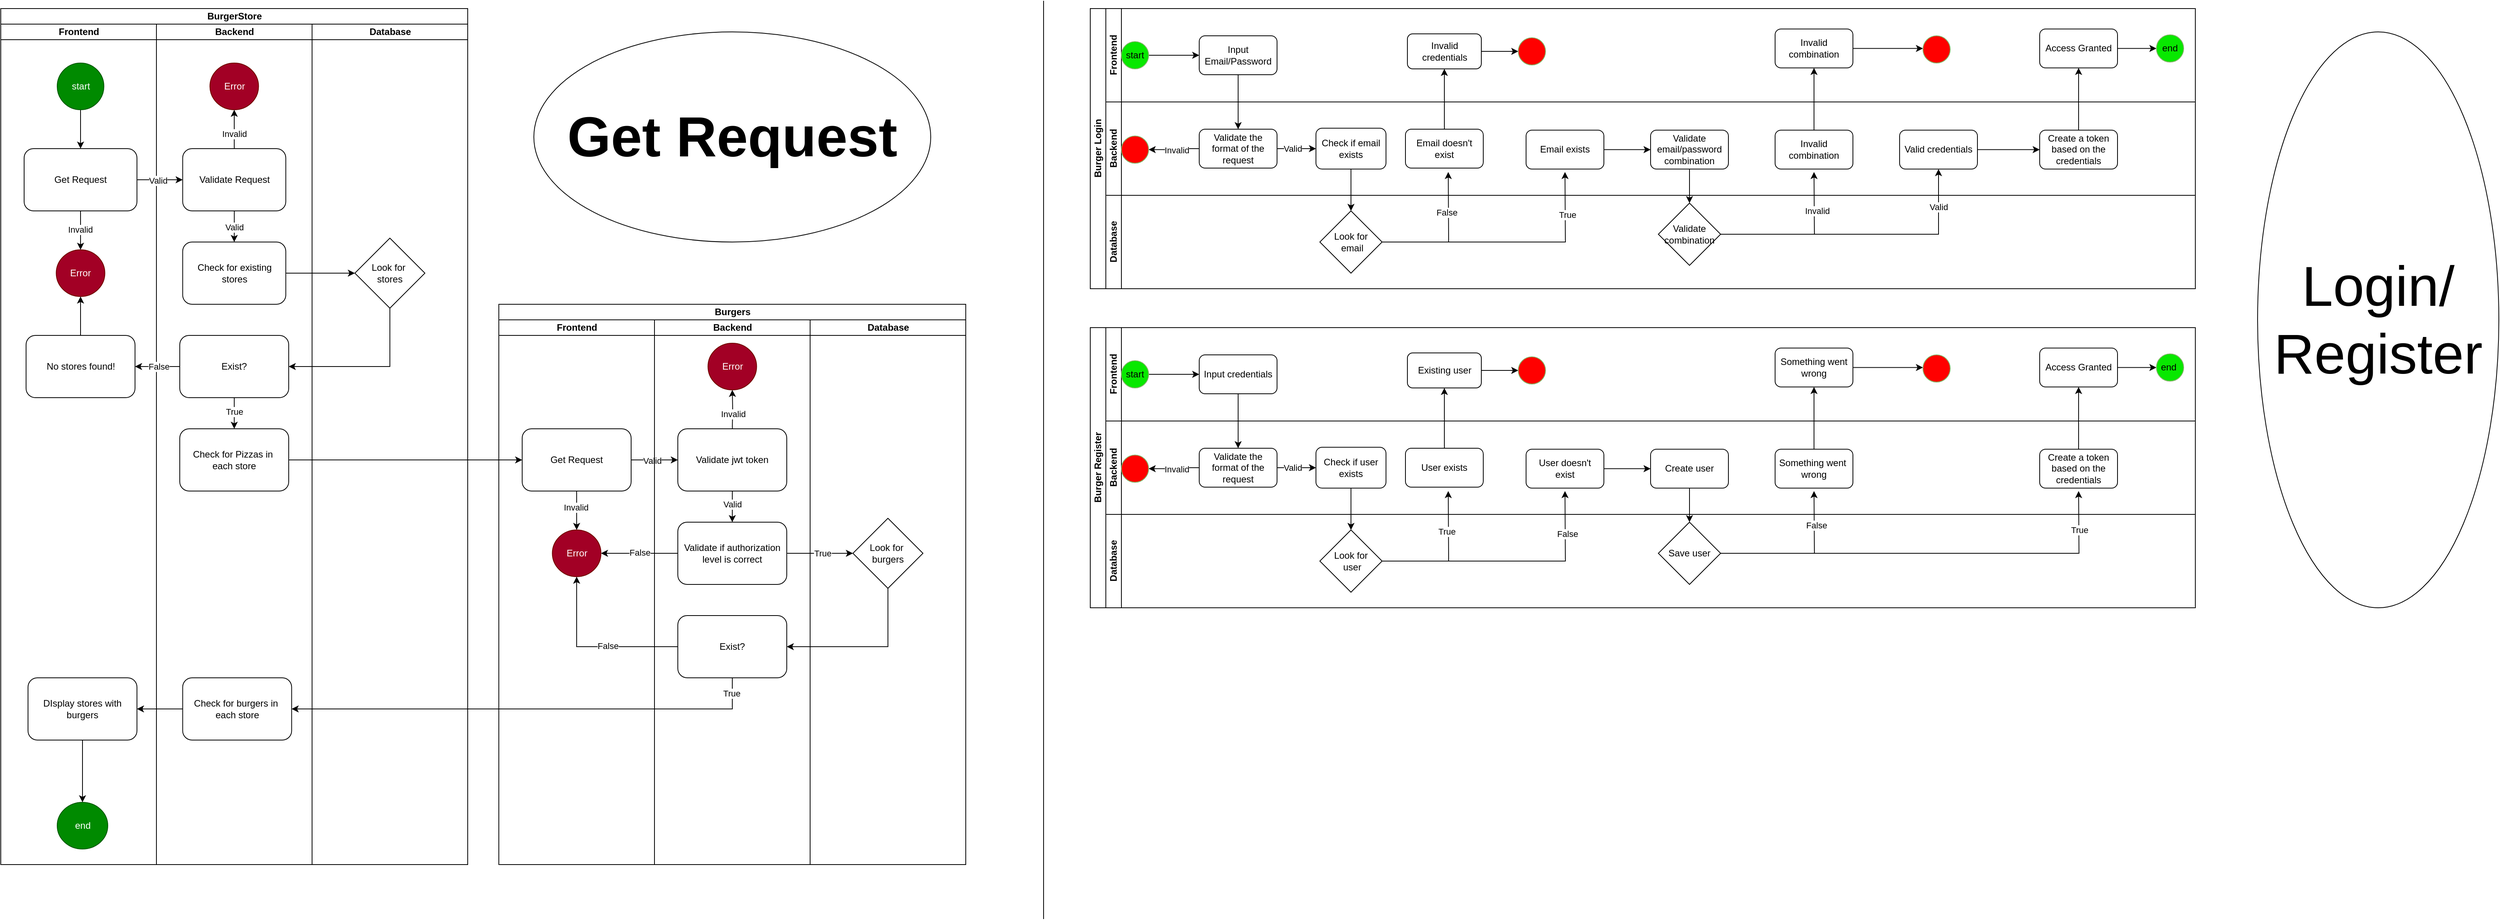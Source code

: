 <mxfile version="21.6.9" type="github">
  <diagram id="prtHgNgQTEPvFCAcTncT" name="Page-1">
    <mxGraphModel dx="3395" dy="1838" grid="1" gridSize="10" guides="1" tooltips="1" connect="1" arrows="1" fold="1" page="1" pageScale="1" pageWidth="3300" pageHeight="1200" math="0" shadow="0">
      <root>
        <mxCell id="0" />
        <mxCell id="1" parent="0" />
        <mxCell id="JYMs62lEkPP5SCEeZYxe-6" value="BurgerStore" style="swimlane;childLayout=stackLayout;resizeParent=1;resizeParentMax=0;startSize=20;html=1;" parent="1" vertex="1">
          <mxGeometry x="20" y="20" width="600" height="1100" as="geometry" />
        </mxCell>
        <mxCell id="JYMs62lEkPP5SCEeZYxe-7" value="Frontend" style="swimlane;startSize=20;html=1;" parent="JYMs62lEkPP5SCEeZYxe-6" vertex="1">
          <mxGeometry y="20" width="200" height="1080" as="geometry" />
        </mxCell>
        <mxCell id="JYMs62lEkPP5SCEeZYxe-21" value="" style="edgeStyle=orthogonalEdgeStyle;rounded=0;orthogonalLoop=1;jettySize=auto;html=1;" parent="JYMs62lEkPP5SCEeZYxe-7" source="JYMs62lEkPP5SCEeZYxe-10" target="JYMs62lEkPP5SCEeZYxe-11" edge="1">
          <mxGeometry relative="1" as="geometry" />
        </mxCell>
        <mxCell id="JYMs62lEkPP5SCEeZYxe-10" value="start" style="ellipse;whiteSpace=wrap;html=1;aspect=fixed;fillColor=#008a00;fontColor=#ffffff;strokeColor=#005700;" parent="JYMs62lEkPP5SCEeZYxe-7" vertex="1">
          <mxGeometry x="72.5" y="50" width="60" height="60" as="geometry" />
        </mxCell>
        <mxCell id="JYMs62lEkPP5SCEeZYxe-49" value="" style="edgeStyle=orthogonalEdgeStyle;rounded=0;orthogonalLoop=1;jettySize=auto;html=1;" parent="JYMs62lEkPP5SCEeZYxe-7" source="JYMs62lEkPP5SCEeZYxe-11" target="JYMs62lEkPP5SCEeZYxe-48" edge="1">
          <mxGeometry relative="1" as="geometry" />
        </mxCell>
        <mxCell id="JYMs62lEkPP5SCEeZYxe-50" value="Invalid" style="edgeLabel;html=1;align=center;verticalAlign=middle;resizable=0;points=[];" parent="JYMs62lEkPP5SCEeZYxe-49" vertex="1" connectable="0">
          <mxGeometry x="-0.035" y="-1" relative="1" as="geometry">
            <mxPoint as="offset" />
          </mxGeometry>
        </mxCell>
        <mxCell id="JYMs62lEkPP5SCEeZYxe-11" value="Get Request" style="rounded=1;whiteSpace=wrap;html=1;" parent="JYMs62lEkPP5SCEeZYxe-7" vertex="1">
          <mxGeometry x="30" y="160" width="145" height="80" as="geometry" />
        </mxCell>
        <mxCell id="JYMs62lEkPP5SCEeZYxe-48" value="Error" style="ellipse;whiteSpace=wrap;html=1;rounded=1;fillColor=#a20025;fontColor=#ffffff;strokeColor=#6F0000;" parent="JYMs62lEkPP5SCEeZYxe-7" vertex="1">
          <mxGeometry x="71.25" y="290" width="62.5" height="60" as="geometry" />
        </mxCell>
        <mxCell id="JYMs62lEkPP5SCEeZYxe-59" value="" style="edgeStyle=orthogonalEdgeStyle;rounded=0;orthogonalLoop=1;jettySize=auto;html=1;" parent="JYMs62lEkPP5SCEeZYxe-7" source="JYMs62lEkPP5SCEeZYxe-56" target="JYMs62lEkPP5SCEeZYxe-48" edge="1">
          <mxGeometry relative="1" as="geometry" />
        </mxCell>
        <mxCell id="JYMs62lEkPP5SCEeZYxe-56" value="No stores found!" style="rounded=1;whiteSpace=wrap;html=1;" parent="JYMs62lEkPP5SCEeZYxe-7" vertex="1">
          <mxGeometry x="32.5" y="400" width="140" height="80" as="geometry" />
        </mxCell>
        <mxCell id="JYMs62lEkPP5SCEeZYxe-143" value="" style="edgeStyle=orthogonalEdgeStyle;rounded=0;orthogonalLoop=1;jettySize=auto;html=1;" parent="JYMs62lEkPP5SCEeZYxe-7" source="JYMs62lEkPP5SCEeZYxe-140" target="JYMs62lEkPP5SCEeZYxe-142" edge="1">
          <mxGeometry relative="1" as="geometry" />
        </mxCell>
        <mxCell id="JYMs62lEkPP5SCEeZYxe-140" value="DIsplay stores with&lt;br&gt;burgers" style="rounded=1;whiteSpace=wrap;html=1;" parent="JYMs62lEkPP5SCEeZYxe-7" vertex="1">
          <mxGeometry x="35" y="840" width="140" height="80" as="geometry" />
        </mxCell>
        <mxCell id="JYMs62lEkPP5SCEeZYxe-142" value="end" style="ellipse;whiteSpace=wrap;html=1;rounded=1;fillColor=#008a00;fontColor=#ffffff;strokeColor=#005700;" parent="JYMs62lEkPP5SCEeZYxe-7" vertex="1">
          <mxGeometry x="72.5" y="1000" width="65" height="60" as="geometry" />
        </mxCell>
        <mxCell id="JYMs62lEkPP5SCEeZYxe-8" value="Backend" style="swimlane;startSize=20;html=1;" parent="JYMs62lEkPP5SCEeZYxe-6" vertex="1">
          <mxGeometry x="200" y="20" width="200" height="1080" as="geometry" />
        </mxCell>
        <mxCell id="JYMs62lEkPP5SCEeZYxe-35" style="edgeStyle=orthogonalEdgeStyle;rounded=0;orthogonalLoop=1;jettySize=auto;html=1;entryX=0.5;entryY=0;entryDx=0;entryDy=0;" parent="JYMs62lEkPP5SCEeZYxe-8" source="JYMs62lEkPP5SCEeZYxe-26" target="JYMs62lEkPP5SCEeZYxe-40" edge="1">
          <mxGeometry relative="1" as="geometry">
            <mxPoint x="100" y="220" as="targetPoint" />
          </mxGeometry>
        </mxCell>
        <mxCell id="JYMs62lEkPP5SCEeZYxe-39" value="Valid" style="edgeLabel;html=1;align=center;verticalAlign=middle;resizable=0;points=[];" parent="JYMs62lEkPP5SCEeZYxe-35" vertex="1" connectable="0">
          <mxGeometry x="0.053" relative="1" as="geometry">
            <mxPoint as="offset" />
          </mxGeometry>
        </mxCell>
        <mxCell id="JYMs62lEkPP5SCEeZYxe-37" value="" style="edgeStyle=orthogonalEdgeStyle;rounded=0;orthogonalLoop=1;jettySize=auto;html=1;" parent="JYMs62lEkPP5SCEeZYxe-8" source="JYMs62lEkPP5SCEeZYxe-26" target="JYMs62lEkPP5SCEeZYxe-36" edge="1">
          <mxGeometry relative="1" as="geometry" />
        </mxCell>
        <mxCell id="JYMs62lEkPP5SCEeZYxe-38" value="Invalid" style="edgeLabel;html=1;align=center;verticalAlign=middle;resizable=0;points=[];" parent="JYMs62lEkPP5SCEeZYxe-37" vertex="1" connectable="0">
          <mxGeometry x="-0.222" relative="1" as="geometry">
            <mxPoint as="offset" />
          </mxGeometry>
        </mxCell>
        <mxCell id="JYMs62lEkPP5SCEeZYxe-26" value="Validate Request" style="rounded=1;whiteSpace=wrap;html=1;" parent="JYMs62lEkPP5SCEeZYxe-8" vertex="1">
          <mxGeometry x="33.75" y="160" width="132.5" height="80" as="geometry" />
        </mxCell>
        <mxCell id="JYMs62lEkPP5SCEeZYxe-36" value="Error" style="ellipse;whiteSpace=wrap;html=1;rounded=1;fillColor=#a20025;fontColor=#ffffff;strokeColor=#6F0000;" parent="JYMs62lEkPP5SCEeZYxe-8" vertex="1">
          <mxGeometry x="68.75" y="50" width="62.5" height="60" as="geometry" />
        </mxCell>
        <mxCell id="JYMs62lEkPP5SCEeZYxe-40" value="Check for existing&lt;br&gt;stores" style="rounded=1;whiteSpace=wrap;html=1;" parent="JYMs62lEkPP5SCEeZYxe-8" vertex="1">
          <mxGeometry x="33.75" y="280" width="132.5" height="80" as="geometry" />
        </mxCell>
        <mxCell id="JYMs62lEkPP5SCEeZYxe-54" value="" style="edgeStyle=orthogonalEdgeStyle;rounded=0;orthogonalLoop=1;jettySize=auto;html=1;" parent="JYMs62lEkPP5SCEeZYxe-8" source="JYMs62lEkPP5SCEeZYxe-45" target="JYMs62lEkPP5SCEeZYxe-52" edge="1">
          <mxGeometry relative="1" as="geometry" />
        </mxCell>
        <mxCell id="JYMs62lEkPP5SCEeZYxe-55" value="True" style="edgeLabel;html=1;align=center;verticalAlign=middle;resizable=0;points=[];" parent="JYMs62lEkPP5SCEeZYxe-54" vertex="1" connectable="0">
          <mxGeometry x="-0.125" relative="1" as="geometry">
            <mxPoint as="offset" />
          </mxGeometry>
        </mxCell>
        <mxCell id="JYMs62lEkPP5SCEeZYxe-45" value="Exist?" style="rounded=1;whiteSpace=wrap;html=1;" parent="JYMs62lEkPP5SCEeZYxe-8" vertex="1">
          <mxGeometry x="30" y="400" width="140" height="80" as="geometry" />
        </mxCell>
        <mxCell id="JYMs62lEkPP5SCEeZYxe-52" value="Check for Pizzas in&amp;nbsp;&lt;br&gt;each store" style="rounded=1;whiteSpace=wrap;html=1;" parent="JYMs62lEkPP5SCEeZYxe-8" vertex="1">
          <mxGeometry x="30" y="520" width="140" height="80" as="geometry" />
        </mxCell>
        <mxCell id="JYMs62lEkPP5SCEeZYxe-132" value="Check for burgers in&amp;nbsp;&lt;br&gt;each store" style="rounded=1;whiteSpace=wrap;html=1;" parent="JYMs62lEkPP5SCEeZYxe-8" vertex="1">
          <mxGeometry x="33.75" y="840" width="140" height="80" as="geometry" />
        </mxCell>
        <mxCell id="JYMs62lEkPP5SCEeZYxe-9" value="Database" style="swimlane;startSize=20;html=1;" parent="JYMs62lEkPP5SCEeZYxe-6" vertex="1">
          <mxGeometry x="400" y="20" width="200" height="1080" as="geometry" />
        </mxCell>
        <mxCell id="JYMs62lEkPP5SCEeZYxe-42" value="Look for&amp;nbsp;&lt;br&gt;stores" style="rhombus;whiteSpace=wrap;html=1;" parent="JYMs62lEkPP5SCEeZYxe-9" vertex="1">
          <mxGeometry x="55" y="275" width="90" height="90" as="geometry" />
        </mxCell>
        <mxCell id="JYMs62lEkPP5SCEeZYxe-43" value="" style="edgeStyle=orthogonalEdgeStyle;rounded=0;orthogonalLoop=1;jettySize=auto;html=1;" parent="JYMs62lEkPP5SCEeZYxe-6" source="JYMs62lEkPP5SCEeZYxe-40" target="JYMs62lEkPP5SCEeZYxe-42" edge="1">
          <mxGeometry relative="1" as="geometry" />
        </mxCell>
        <mxCell id="JYMs62lEkPP5SCEeZYxe-46" value="" style="edgeStyle=orthogonalEdgeStyle;rounded=0;orthogonalLoop=1;jettySize=auto;html=1;" parent="JYMs62lEkPP5SCEeZYxe-6" source="JYMs62lEkPP5SCEeZYxe-11" target="JYMs62lEkPP5SCEeZYxe-26" edge="1">
          <mxGeometry relative="1" as="geometry" />
        </mxCell>
        <mxCell id="JYMs62lEkPP5SCEeZYxe-47" value="Valid" style="edgeLabel;html=1;align=center;verticalAlign=middle;resizable=0;points=[];" parent="JYMs62lEkPP5SCEeZYxe-46" vertex="1" connectable="0">
          <mxGeometry x="-0.075" y="-1" relative="1" as="geometry">
            <mxPoint as="offset" />
          </mxGeometry>
        </mxCell>
        <mxCell id="JYMs62lEkPP5SCEeZYxe-51" style="edgeStyle=orthogonalEdgeStyle;rounded=0;orthogonalLoop=1;jettySize=auto;html=1;entryX=1;entryY=0.5;entryDx=0;entryDy=0;" parent="JYMs62lEkPP5SCEeZYxe-6" source="JYMs62lEkPP5SCEeZYxe-42" target="JYMs62lEkPP5SCEeZYxe-45" edge="1">
          <mxGeometry relative="1" as="geometry">
            <Array as="points">
              <mxPoint x="500" y="460" />
            </Array>
          </mxGeometry>
        </mxCell>
        <mxCell id="JYMs62lEkPP5SCEeZYxe-57" value="" style="edgeStyle=orthogonalEdgeStyle;rounded=0;orthogonalLoop=1;jettySize=auto;html=1;" parent="JYMs62lEkPP5SCEeZYxe-6" source="JYMs62lEkPP5SCEeZYxe-45" target="JYMs62lEkPP5SCEeZYxe-56" edge="1">
          <mxGeometry relative="1" as="geometry" />
        </mxCell>
        <mxCell id="JYMs62lEkPP5SCEeZYxe-58" value="False" style="edgeLabel;html=1;align=center;verticalAlign=middle;resizable=0;points=[];" parent="JYMs62lEkPP5SCEeZYxe-57" vertex="1" connectable="0">
          <mxGeometry x="-0.044" relative="1" as="geometry">
            <mxPoint as="offset" />
          </mxGeometry>
        </mxCell>
        <mxCell id="JYMs62lEkPP5SCEeZYxe-141" value="" style="edgeStyle=orthogonalEdgeStyle;rounded=0;orthogonalLoop=1;jettySize=auto;html=1;" parent="JYMs62lEkPP5SCEeZYxe-6" source="JYMs62lEkPP5SCEeZYxe-132" target="JYMs62lEkPP5SCEeZYxe-140" edge="1">
          <mxGeometry relative="1" as="geometry" />
        </mxCell>
        <mxCell id="JYMs62lEkPP5SCEeZYxe-27" value="Burgers" style="swimlane;childLayout=stackLayout;resizeParent=1;resizeParentMax=0;startSize=20;html=1;" parent="1" vertex="1">
          <mxGeometry x="660" y="400" width="600" height="720" as="geometry" />
        </mxCell>
        <mxCell id="JYMs62lEkPP5SCEeZYxe-28" value="Frontend" style="swimlane;startSize=20;html=1;" parent="JYMs62lEkPP5SCEeZYxe-27" vertex="1">
          <mxGeometry y="20" width="200" height="700" as="geometry" />
        </mxCell>
        <mxCell id="JYMs62lEkPP5SCEeZYxe-64" value="" style="edgeStyle=orthogonalEdgeStyle;rounded=0;orthogonalLoop=1;jettySize=auto;html=1;" parent="JYMs62lEkPP5SCEeZYxe-28" source="JYMs62lEkPP5SCEeZYxe-31" target="JYMs62lEkPP5SCEeZYxe-63" edge="1">
          <mxGeometry relative="1" as="geometry" />
        </mxCell>
        <mxCell id="JYMs62lEkPP5SCEeZYxe-65" value="Invalid" style="edgeLabel;html=1;align=center;verticalAlign=middle;resizable=0;points=[];" parent="JYMs62lEkPP5SCEeZYxe-64" vertex="1" connectable="0">
          <mxGeometry x="-0.152" y="-1" relative="1" as="geometry">
            <mxPoint as="offset" />
          </mxGeometry>
        </mxCell>
        <mxCell id="JYMs62lEkPP5SCEeZYxe-31" value="Get Request" style="rounded=1;whiteSpace=wrap;html=1;" parent="JYMs62lEkPP5SCEeZYxe-28" vertex="1">
          <mxGeometry x="30" y="140" width="140" height="80" as="geometry" />
        </mxCell>
        <mxCell id="JYMs62lEkPP5SCEeZYxe-63" value="Error" style="ellipse;whiteSpace=wrap;html=1;rounded=1;fillColor=#a20025;fontColor=#ffffff;strokeColor=#6F0000;" parent="JYMs62lEkPP5SCEeZYxe-28" vertex="1">
          <mxGeometry x="68.75" y="270" width="62.5" height="60" as="geometry" />
        </mxCell>
        <mxCell id="JYMs62lEkPP5SCEeZYxe-116" value="" style="edgeStyle=orthogonalEdgeStyle;rounded=0;orthogonalLoop=1;jettySize=auto;html=1;" parent="JYMs62lEkPP5SCEeZYxe-27" source="JYMs62lEkPP5SCEeZYxe-31" target="JYMs62lEkPP5SCEeZYxe-115" edge="1">
          <mxGeometry relative="1" as="geometry" />
        </mxCell>
        <mxCell id="JYMs62lEkPP5SCEeZYxe-117" value="Valid" style="edgeLabel;html=1;align=center;verticalAlign=middle;resizable=0;points=[];" parent="JYMs62lEkPP5SCEeZYxe-116" vertex="1" connectable="0">
          <mxGeometry x="-0.12" y="-1" relative="1" as="geometry">
            <mxPoint as="offset" />
          </mxGeometry>
        </mxCell>
        <mxCell id="JYMs62lEkPP5SCEeZYxe-32" value="Backend" style="swimlane;startSize=20;html=1;" parent="JYMs62lEkPP5SCEeZYxe-27" vertex="1">
          <mxGeometry x="200" y="20" width="200" height="700" as="geometry" />
        </mxCell>
        <mxCell id="JYMs62lEkPP5SCEeZYxe-126" value="" style="edgeStyle=orthogonalEdgeStyle;rounded=0;orthogonalLoop=1;jettySize=auto;html=1;" parent="JYMs62lEkPP5SCEeZYxe-32" source="JYMs62lEkPP5SCEeZYxe-115" target="JYMs62lEkPP5SCEeZYxe-125" edge="1">
          <mxGeometry relative="1" as="geometry" />
        </mxCell>
        <mxCell id="JYMs62lEkPP5SCEeZYxe-127" value="Valid" style="edgeLabel;html=1;align=center;verticalAlign=middle;resizable=0;points=[];" parent="JYMs62lEkPP5SCEeZYxe-126" vertex="1" connectable="0">
          <mxGeometry x="-0.18" relative="1" as="geometry">
            <mxPoint as="offset" />
          </mxGeometry>
        </mxCell>
        <mxCell id="JYMs62lEkPP5SCEeZYxe-115" value="Validate jwt token" style="rounded=1;whiteSpace=wrap;html=1;" parent="JYMs62lEkPP5SCEeZYxe-32" vertex="1">
          <mxGeometry x="30" y="140" width="140" height="80" as="geometry" />
        </mxCell>
        <mxCell id="JYMs62lEkPP5SCEeZYxe-122" value="Error" style="ellipse;whiteSpace=wrap;html=1;rounded=1;fillColor=#a20025;fontColor=#ffffff;strokeColor=#6F0000;" parent="JYMs62lEkPP5SCEeZYxe-32" vertex="1">
          <mxGeometry x="68.75" y="30" width="62.5" height="60" as="geometry" />
        </mxCell>
        <mxCell id="JYMs62lEkPP5SCEeZYxe-123" value="" style="edgeStyle=orthogonalEdgeStyle;rounded=0;orthogonalLoop=1;jettySize=auto;html=1;" parent="JYMs62lEkPP5SCEeZYxe-32" target="JYMs62lEkPP5SCEeZYxe-122" edge="1">
          <mxGeometry relative="1" as="geometry">
            <mxPoint x="100" y="140" as="sourcePoint" />
          </mxGeometry>
        </mxCell>
        <mxCell id="JYMs62lEkPP5SCEeZYxe-124" value="Invalid" style="edgeLabel;html=1;align=center;verticalAlign=middle;resizable=0;points=[];" parent="JYMs62lEkPP5SCEeZYxe-123" vertex="1" connectable="0">
          <mxGeometry x="-0.222" relative="1" as="geometry">
            <mxPoint as="offset" />
          </mxGeometry>
        </mxCell>
        <mxCell id="JYMs62lEkPP5SCEeZYxe-125" value="Validate if authorization&lt;br&gt;level is correct" style="rounded=1;whiteSpace=wrap;html=1;" parent="JYMs62lEkPP5SCEeZYxe-32" vertex="1">
          <mxGeometry x="30" y="260" width="140" height="80" as="geometry" />
        </mxCell>
        <mxCell id="JYMs62lEkPP5SCEeZYxe-133" value="Exist?" style="rounded=1;whiteSpace=wrap;html=1;" parent="JYMs62lEkPP5SCEeZYxe-32" vertex="1">
          <mxGeometry x="30" y="380" width="140" height="80" as="geometry" />
        </mxCell>
        <mxCell id="JYMs62lEkPP5SCEeZYxe-34" value="Database" style="swimlane;startSize=20;html=1;" parent="JYMs62lEkPP5SCEeZYxe-27" vertex="1">
          <mxGeometry x="400" y="20" width="200" height="700" as="geometry" />
        </mxCell>
        <mxCell id="JYMs62lEkPP5SCEeZYxe-130" value="Look for&amp;nbsp;&lt;br&gt;burgers" style="rhombus;whiteSpace=wrap;html=1;" parent="JYMs62lEkPP5SCEeZYxe-34" vertex="1">
          <mxGeometry x="55" y="255" width="90" height="90" as="geometry" />
        </mxCell>
        <mxCell id="JYMs62lEkPP5SCEeZYxe-129" value="" style="edgeStyle=orthogonalEdgeStyle;rounded=0;orthogonalLoop=1;jettySize=auto;html=1;entryX=0;entryY=0.5;entryDx=0;entryDy=0;" parent="JYMs62lEkPP5SCEeZYxe-27" source="JYMs62lEkPP5SCEeZYxe-125" target="JYMs62lEkPP5SCEeZYxe-130" edge="1">
          <mxGeometry relative="1" as="geometry">
            <mxPoint x="430" y="320" as="targetPoint" />
          </mxGeometry>
        </mxCell>
        <mxCell id="JYMs62lEkPP5SCEeZYxe-144" value="True" style="edgeLabel;html=1;align=center;verticalAlign=middle;resizable=0;points=[];" parent="JYMs62lEkPP5SCEeZYxe-129" vertex="1" connectable="0">
          <mxGeometry x="0.075" relative="1" as="geometry">
            <mxPoint as="offset" />
          </mxGeometry>
        </mxCell>
        <mxCell id="JYMs62lEkPP5SCEeZYxe-135" style="edgeStyle=orthogonalEdgeStyle;rounded=0;orthogonalLoop=1;jettySize=auto;html=1;entryX=0.5;entryY=1;entryDx=0;entryDy=0;" parent="JYMs62lEkPP5SCEeZYxe-27" source="JYMs62lEkPP5SCEeZYxe-133" target="JYMs62lEkPP5SCEeZYxe-63" edge="1">
          <mxGeometry relative="1" as="geometry" />
        </mxCell>
        <mxCell id="JYMs62lEkPP5SCEeZYxe-136" value="False" style="edgeLabel;html=1;align=center;verticalAlign=middle;resizable=0;points=[];" parent="JYMs62lEkPP5SCEeZYxe-135" vertex="1" connectable="0">
          <mxGeometry x="-0.179" y="-1" relative="1" as="geometry">
            <mxPoint as="offset" />
          </mxGeometry>
        </mxCell>
        <mxCell id="JYMs62lEkPP5SCEeZYxe-139" style="edgeStyle=orthogonalEdgeStyle;rounded=0;orthogonalLoop=1;jettySize=auto;html=1;entryX=1;entryY=0.5;entryDx=0;entryDy=0;" parent="JYMs62lEkPP5SCEeZYxe-27" source="JYMs62lEkPP5SCEeZYxe-130" target="JYMs62lEkPP5SCEeZYxe-133" edge="1">
          <mxGeometry relative="1" as="geometry">
            <Array as="points">
              <mxPoint x="500" y="440" />
            </Array>
          </mxGeometry>
        </mxCell>
        <mxCell id="JYMs62lEkPP5SCEeZYxe-145" style="edgeStyle=orthogonalEdgeStyle;rounded=0;orthogonalLoop=1;jettySize=auto;html=1;entryX=1;entryY=0.5;entryDx=0;entryDy=0;" parent="JYMs62lEkPP5SCEeZYxe-27" source="JYMs62lEkPP5SCEeZYxe-125" target="JYMs62lEkPP5SCEeZYxe-63" edge="1">
          <mxGeometry relative="1" as="geometry" />
        </mxCell>
        <mxCell id="JYMs62lEkPP5SCEeZYxe-146" value="False" style="edgeLabel;html=1;align=center;verticalAlign=middle;resizable=0;points=[];" parent="JYMs62lEkPP5SCEeZYxe-145" vertex="1" connectable="0">
          <mxGeometry x="-0.006" y="-1" relative="1" as="geometry">
            <mxPoint as="offset" />
          </mxGeometry>
        </mxCell>
        <mxCell id="JYMs62lEkPP5SCEeZYxe-62" style="edgeStyle=orthogonalEdgeStyle;rounded=0;orthogonalLoop=1;jettySize=auto;html=1;entryX=0;entryY=0.5;entryDx=0;entryDy=0;" parent="1" source="JYMs62lEkPP5SCEeZYxe-52" target="JYMs62lEkPP5SCEeZYxe-31" edge="1">
          <mxGeometry relative="1" as="geometry" />
        </mxCell>
        <mxCell id="JYMs62lEkPP5SCEeZYxe-70" value="Burger Login" style="swimlane;childLayout=stackLayout;resizeParent=1;resizeParentMax=0;horizontal=0;startSize=20;horizontalStack=0;html=1;" parent="1" vertex="1">
          <mxGeometry x="1420" y="20" width="1420" height="360" as="geometry">
            <mxRectangle x="120" y="120" width="40" height="60" as="alternateBounds" />
          </mxGeometry>
        </mxCell>
        <mxCell id="JYMs62lEkPP5SCEeZYxe-71" value="Frontend" style="swimlane;startSize=20;horizontal=0;html=1;" parent="JYMs62lEkPP5SCEeZYxe-70" vertex="1">
          <mxGeometry x="20" width="1400" height="120" as="geometry" />
        </mxCell>
        <mxCell id="JYMs62lEkPP5SCEeZYxe-72" value="" style="edgeStyle=orthogonalEdgeStyle;rounded=0;orthogonalLoop=1;jettySize=auto;html=1;" parent="JYMs62lEkPP5SCEeZYxe-71" source="JYMs62lEkPP5SCEeZYxe-73" target="JYMs62lEkPP5SCEeZYxe-74" edge="1">
          <mxGeometry relative="1" as="geometry" />
        </mxCell>
        <mxCell id="JYMs62lEkPP5SCEeZYxe-73" value="start" style="ellipse;whiteSpace=wrap;html=1;aspect=fixed;fillColor=#08E800;strokeColor=#82b366;" parent="JYMs62lEkPP5SCEeZYxe-71" vertex="1">
          <mxGeometry x="20" y="42.5" width="35" height="35" as="geometry" />
        </mxCell>
        <mxCell id="JYMs62lEkPP5SCEeZYxe-74" value="Input&lt;br&gt;Email/Password" style="rounded=1;whiteSpace=wrap;html=1;" parent="JYMs62lEkPP5SCEeZYxe-71" vertex="1">
          <mxGeometry x="120" y="35" width="100" height="50" as="geometry" />
        </mxCell>
        <mxCell id="JYMs62lEkPP5SCEeZYxe-75" value="" style="edgeStyle=orthogonalEdgeStyle;rounded=0;orthogonalLoop=1;jettySize=auto;html=1;" parent="JYMs62lEkPP5SCEeZYxe-71" source="JYMs62lEkPP5SCEeZYxe-76" target="JYMs62lEkPP5SCEeZYxe-77" edge="1">
          <mxGeometry relative="1" as="geometry" />
        </mxCell>
        <mxCell id="JYMs62lEkPP5SCEeZYxe-76" value="Invalid credentials" style="rounded=1;whiteSpace=wrap;html=1;" parent="JYMs62lEkPP5SCEeZYxe-71" vertex="1">
          <mxGeometry x="387.5" y="32.5" width="95" height="45" as="geometry" />
        </mxCell>
        <mxCell id="JYMs62lEkPP5SCEeZYxe-77" value="" style="ellipse;whiteSpace=wrap;html=1;aspect=fixed;fillColor=#FF0000;strokeColor=#82b366;" parent="JYMs62lEkPP5SCEeZYxe-71" vertex="1">
          <mxGeometry x="530" y="37.5" width="35" height="35" as="geometry" />
        </mxCell>
        <mxCell id="JYMs62lEkPP5SCEeZYxe-78" value="" style="edgeStyle=orthogonalEdgeStyle;rounded=0;orthogonalLoop=1;jettySize=auto;html=1;" parent="JYMs62lEkPP5SCEeZYxe-71" source="JYMs62lEkPP5SCEeZYxe-79" edge="1">
          <mxGeometry relative="1" as="geometry">
            <mxPoint x="1050" y="51.25" as="targetPoint" />
          </mxGeometry>
        </mxCell>
        <mxCell id="JYMs62lEkPP5SCEeZYxe-79" value="Invalid&lt;br&gt;combination" style="rounded=1;whiteSpace=wrap;html=1;" parent="JYMs62lEkPP5SCEeZYxe-71" vertex="1">
          <mxGeometry x="860" y="26.25" width="100" height="50" as="geometry" />
        </mxCell>
        <mxCell id="JYMs62lEkPP5SCEeZYxe-80" value="" style="ellipse;whiteSpace=wrap;html=1;aspect=fixed;fillColor=#FF0000;strokeColor=#82b366;" parent="JYMs62lEkPP5SCEeZYxe-71" vertex="1">
          <mxGeometry x="1050" y="35" width="35" height="35" as="geometry" />
        </mxCell>
        <mxCell id="JYMs62lEkPP5SCEeZYxe-81" value="" style="edgeStyle=orthogonalEdgeStyle;rounded=0;orthogonalLoop=1;jettySize=auto;html=1;" parent="JYMs62lEkPP5SCEeZYxe-71" source="JYMs62lEkPP5SCEeZYxe-82" target="JYMs62lEkPP5SCEeZYxe-83" edge="1">
          <mxGeometry relative="1" as="geometry" />
        </mxCell>
        <mxCell id="JYMs62lEkPP5SCEeZYxe-82" value="Access Granted&lt;br&gt;" style="rounded=1;whiteSpace=wrap;html=1;" parent="JYMs62lEkPP5SCEeZYxe-71" vertex="1">
          <mxGeometry x="1200" y="26.25" width="100" height="50" as="geometry" />
        </mxCell>
        <mxCell id="JYMs62lEkPP5SCEeZYxe-83" value="end" style="ellipse;whiteSpace=wrap;html=1;aspect=fixed;fillColor=#08E800;strokeColor=#82b366;" parent="JYMs62lEkPP5SCEeZYxe-71" vertex="1">
          <mxGeometry x="1350" y="33.75" width="35" height="35" as="geometry" />
        </mxCell>
        <mxCell id="JYMs62lEkPP5SCEeZYxe-84" value="Backend" style="swimlane;startSize=20;horizontal=0;html=1;" parent="JYMs62lEkPP5SCEeZYxe-70" vertex="1">
          <mxGeometry x="20" y="120" width="1400" height="120" as="geometry" />
        </mxCell>
        <mxCell id="JYMs62lEkPP5SCEeZYxe-85" style="edgeStyle=orthogonalEdgeStyle;rounded=0;orthogonalLoop=1;jettySize=auto;html=1;entryX=1;entryY=0.5;entryDx=0;entryDy=0;" parent="JYMs62lEkPP5SCEeZYxe-84" source="JYMs62lEkPP5SCEeZYxe-89" target="JYMs62lEkPP5SCEeZYxe-90" edge="1">
          <mxGeometry relative="1" as="geometry">
            <mxPoint x="70" y="60" as="targetPoint" />
          </mxGeometry>
        </mxCell>
        <mxCell id="JYMs62lEkPP5SCEeZYxe-86" value="Invalid" style="edgeLabel;html=1;align=center;verticalAlign=middle;resizable=0;points=[];" parent="JYMs62lEkPP5SCEeZYxe-85" vertex="1" connectable="0">
          <mxGeometry x="0.321" y="-1" relative="1" as="geometry">
            <mxPoint x="13" y="1" as="offset" />
          </mxGeometry>
        </mxCell>
        <mxCell id="JYMs62lEkPP5SCEeZYxe-87" value="" style="edgeStyle=orthogonalEdgeStyle;rounded=0;orthogonalLoop=1;jettySize=auto;html=1;" parent="JYMs62lEkPP5SCEeZYxe-84" source="JYMs62lEkPP5SCEeZYxe-89" target="JYMs62lEkPP5SCEeZYxe-91" edge="1">
          <mxGeometry relative="1" as="geometry" />
        </mxCell>
        <mxCell id="JYMs62lEkPP5SCEeZYxe-88" value="Valid" style="edgeLabel;html=1;align=center;verticalAlign=middle;resizable=0;points=[];" parent="JYMs62lEkPP5SCEeZYxe-87" vertex="1" connectable="0">
          <mxGeometry x="-0.044" y="1" relative="1" as="geometry">
            <mxPoint x="-4" y="1" as="offset" />
          </mxGeometry>
        </mxCell>
        <mxCell id="JYMs62lEkPP5SCEeZYxe-89" value="Validate the format of the request" style="rounded=1;whiteSpace=wrap;html=1;" parent="JYMs62lEkPP5SCEeZYxe-84" vertex="1">
          <mxGeometry x="120" y="35" width="100" height="50" as="geometry" />
        </mxCell>
        <mxCell id="JYMs62lEkPP5SCEeZYxe-90" value="" style="ellipse;whiteSpace=wrap;html=1;aspect=fixed;fillColor=#FF0000;strokeColor=#82b366;" parent="JYMs62lEkPP5SCEeZYxe-84" vertex="1">
          <mxGeometry x="20" y="43.75" width="35" height="35" as="geometry" />
        </mxCell>
        <mxCell id="JYMs62lEkPP5SCEeZYxe-91" value="Check if email exists&lt;br&gt;" style="rounded=1;whiteSpace=wrap;html=1;" parent="JYMs62lEkPP5SCEeZYxe-84" vertex="1">
          <mxGeometry x="270" y="33.75" width="90" height="52.5" as="geometry" />
        </mxCell>
        <mxCell id="JYMs62lEkPP5SCEeZYxe-92" value="Email doesn&#39;t exist" style="rounded=1;whiteSpace=wrap;html=1;" parent="JYMs62lEkPP5SCEeZYxe-84" vertex="1">
          <mxGeometry x="385" y="35" width="100" height="50" as="geometry" />
        </mxCell>
        <mxCell id="JYMs62lEkPP5SCEeZYxe-93" value="" style="edgeStyle=orthogonalEdgeStyle;rounded=0;orthogonalLoop=1;jettySize=auto;html=1;" parent="JYMs62lEkPP5SCEeZYxe-84" source="JYMs62lEkPP5SCEeZYxe-94" target="JYMs62lEkPP5SCEeZYxe-95" edge="1">
          <mxGeometry relative="1" as="geometry" />
        </mxCell>
        <mxCell id="JYMs62lEkPP5SCEeZYxe-94" value="Email exists&lt;br&gt;" style="rounded=1;whiteSpace=wrap;html=1;" parent="JYMs62lEkPP5SCEeZYxe-84" vertex="1">
          <mxGeometry x="540" y="36.25" width="100" height="50" as="geometry" />
        </mxCell>
        <mxCell id="JYMs62lEkPP5SCEeZYxe-95" value="Validate email/password&lt;br&gt;combination" style="rounded=1;whiteSpace=wrap;html=1;" parent="JYMs62lEkPP5SCEeZYxe-84" vertex="1">
          <mxGeometry x="700" y="36.25" width="100" height="50" as="geometry" />
        </mxCell>
        <mxCell id="JYMs62lEkPP5SCEeZYxe-96" value="Invalid&lt;br&gt;combination" style="rounded=1;whiteSpace=wrap;html=1;" parent="JYMs62lEkPP5SCEeZYxe-84" vertex="1">
          <mxGeometry x="860" y="36.25" width="100" height="50" as="geometry" />
        </mxCell>
        <mxCell id="JYMs62lEkPP5SCEeZYxe-97" value="" style="edgeStyle=orthogonalEdgeStyle;rounded=0;orthogonalLoop=1;jettySize=auto;html=1;" parent="JYMs62lEkPP5SCEeZYxe-84" source="JYMs62lEkPP5SCEeZYxe-98" target="JYMs62lEkPP5SCEeZYxe-99" edge="1">
          <mxGeometry relative="1" as="geometry" />
        </mxCell>
        <mxCell id="JYMs62lEkPP5SCEeZYxe-98" value="Valid credentials" style="rounded=1;whiteSpace=wrap;html=1;" parent="JYMs62lEkPP5SCEeZYxe-84" vertex="1">
          <mxGeometry x="1020" y="36.25" width="100" height="50" as="geometry" />
        </mxCell>
        <mxCell id="JYMs62lEkPP5SCEeZYxe-99" value="Create a token based on the credentials" style="rounded=1;whiteSpace=wrap;html=1;" parent="JYMs62lEkPP5SCEeZYxe-84" vertex="1">
          <mxGeometry x="1200" y="36.25" width="100" height="50" as="geometry" />
        </mxCell>
        <mxCell id="JYMs62lEkPP5SCEeZYxe-100" value="Database" style="swimlane;startSize=20;horizontal=0;html=1;" parent="JYMs62lEkPP5SCEeZYxe-70" vertex="1">
          <mxGeometry x="20" y="240" width="1400" height="120" as="geometry" />
        </mxCell>
        <mxCell id="JYMs62lEkPP5SCEeZYxe-101" style="edgeStyle=orthogonalEdgeStyle;rounded=0;orthogonalLoop=1;jettySize=auto;html=1;" parent="JYMs62lEkPP5SCEeZYxe-100" source="JYMs62lEkPP5SCEeZYxe-105" edge="1">
          <mxGeometry relative="1" as="geometry">
            <mxPoint x="440" y="-30" as="targetPoint" />
          </mxGeometry>
        </mxCell>
        <mxCell id="JYMs62lEkPP5SCEeZYxe-102" value="False" style="edgeLabel;html=1;align=center;verticalAlign=middle;resizable=0;points=[];" parent="JYMs62lEkPP5SCEeZYxe-101" vertex="1" connectable="0">
          <mxGeometry x="0.414" y="3" relative="1" as="geometry">
            <mxPoint as="offset" />
          </mxGeometry>
        </mxCell>
        <mxCell id="JYMs62lEkPP5SCEeZYxe-103" style="edgeStyle=orthogonalEdgeStyle;rounded=0;orthogonalLoop=1;jettySize=auto;html=1;" parent="JYMs62lEkPP5SCEeZYxe-100" source="JYMs62lEkPP5SCEeZYxe-105" edge="1">
          <mxGeometry relative="1" as="geometry">
            <mxPoint x="590" y="-30" as="targetPoint" />
          </mxGeometry>
        </mxCell>
        <mxCell id="JYMs62lEkPP5SCEeZYxe-104" value="True" style="edgeLabel;html=1;align=center;verticalAlign=middle;resizable=0;points=[];" parent="JYMs62lEkPP5SCEeZYxe-103" vertex="1" connectable="0">
          <mxGeometry x="0.661" y="-2" relative="1" as="geometry">
            <mxPoint as="offset" />
          </mxGeometry>
        </mxCell>
        <mxCell id="JYMs62lEkPP5SCEeZYxe-105" value="Look for&lt;br&gt;&amp;nbsp;email" style="rhombus;whiteSpace=wrap;html=1;" parent="JYMs62lEkPP5SCEeZYxe-100" vertex="1">
          <mxGeometry x="275" y="20" width="80" height="80" as="geometry" />
        </mxCell>
        <mxCell id="JYMs62lEkPP5SCEeZYxe-106" style="edgeStyle=orthogonalEdgeStyle;rounded=0;orthogonalLoop=1;jettySize=auto;html=1;" parent="JYMs62lEkPP5SCEeZYxe-100" source="JYMs62lEkPP5SCEeZYxe-107" edge="1">
          <mxGeometry relative="1" as="geometry">
            <mxPoint x="910" y="-30" as="targetPoint" />
          </mxGeometry>
        </mxCell>
        <mxCell id="JYMs62lEkPP5SCEeZYxe-193" value="Invalid" style="edgeLabel;html=1;align=center;verticalAlign=middle;resizable=0;points=[];" parent="JYMs62lEkPP5SCEeZYxe-106" vertex="1" connectable="0">
          <mxGeometry x="0.501" y="-3" relative="1" as="geometry">
            <mxPoint as="offset" />
          </mxGeometry>
        </mxCell>
        <mxCell id="JYMs62lEkPP5SCEeZYxe-107" value="Validate&lt;br&gt;combination" style="rhombus;whiteSpace=wrap;html=1;" parent="JYMs62lEkPP5SCEeZYxe-100" vertex="1">
          <mxGeometry x="710" y="10" width="80" height="80" as="geometry" />
        </mxCell>
        <mxCell id="JYMs62lEkPP5SCEeZYxe-108" style="edgeStyle=orthogonalEdgeStyle;rounded=0;orthogonalLoop=1;jettySize=auto;html=1;entryX=0.5;entryY=0;entryDx=0;entryDy=0;" parent="JYMs62lEkPP5SCEeZYxe-70" source="JYMs62lEkPP5SCEeZYxe-74" target="JYMs62lEkPP5SCEeZYxe-89" edge="1">
          <mxGeometry relative="1" as="geometry" />
        </mxCell>
        <mxCell id="JYMs62lEkPP5SCEeZYxe-109" value="" style="edgeStyle=orthogonalEdgeStyle;rounded=0;orthogonalLoop=1;jettySize=auto;html=1;" parent="JYMs62lEkPP5SCEeZYxe-70" source="JYMs62lEkPP5SCEeZYxe-91" target="JYMs62lEkPP5SCEeZYxe-105" edge="1">
          <mxGeometry relative="1" as="geometry" />
        </mxCell>
        <mxCell id="JYMs62lEkPP5SCEeZYxe-110" value="" style="edgeStyle=orthogonalEdgeStyle;rounded=0;orthogonalLoop=1;jettySize=auto;html=1;" parent="JYMs62lEkPP5SCEeZYxe-70" source="JYMs62lEkPP5SCEeZYxe-92" target="JYMs62lEkPP5SCEeZYxe-76" edge="1">
          <mxGeometry relative="1" as="geometry" />
        </mxCell>
        <mxCell id="JYMs62lEkPP5SCEeZYxe-111" value="" style="edgeStyle=orthogonalEdgeStyle;rounded=0;orthogonalLoop=1;jettySize=auto;html=1;" parent="JYMs62lEkPP5SCEeZYxe-70" source="JYMs62lEkPP5SCEeZYxe-95" target="JYMs62lEkPP5SCEeZYxe-107" edge="1">
          <mxGeometry relative="1" as="geometry" />
        </mxCell>
        <mxCell id="JYMs62lEkPP5SCEeZYxe-112" style="edgeStyle=orthogonalEdgeStyle;rounded=0;orthogonalLoop=1;jettySize=auto;html=1;" parent="JYMs62lEkPP5SCEeZYxe-70" source="JYMs62lEkPP5SCEeZYxe-107" target="JYMs62lEkPP5SCEeZYxe-98" edge="1">
          <mxGeometry relative="1" as="geometry" />
        </mxCell>
        <mxCell id="JYMs62lEkPP5SCEeZYxe-194" value="Valid" style="edgeLabel;html=1;align=center;verticalAlign=middle;resizable=0;points=[];" parent="JYMs62lEkPP5SCEeZYxe-112" vertex="1" connectable="0">
          <mxGeometry x="0.732" relative="1" as="geometry">
            <mxPoint as="offset" />
          </mxGeometry>
        </mxCell>
        <mxCell id="JYMs62lEkPP5SCEeZYxe-113" value="" style="edgeStyle=orthogonalEdgeStyle;rounded=0;orthogonalLoop=1;jettySize=auto;html=1;" parent="JYMs62lEkPP5SCEeZYxe-70" source="JYMs62lEkPP5SCEeZYxe-96" target="JYMs62lEkPP5SCEeZYxe-79" edge="1">
          <mxGeometry relative="1" as="geometry" />
        </mxCell>
        <mxCell id="JYMs62lEkPP5SCEeZYxe-114" value="" style="edgeStyle=orthogonalEdgeStyle;rounded=0;orthogonalLoop=1;jettySize=auto;html=1;" parent="JYMs62lEkPP5SCEeZYxe-70" source="JYMs62lEkPP5SCEeZYxe-99" target="JYMs62lEkPP5SCEeZYxe-82" edge="1">
          <mxGeometry relative="1" as="geometry" />
        </mxCell>
        <mxCell id="JYMs62lEkPP5SCEeZYxe-137" style="edgeStyle=orthogonalEdgeStyle;rounded=0;orthogonalLoop=1;jettySize=auto;html=1;entryX=1;entryY=0.5;entryDx=0;entryDy=0;" parent="1" source="JYMs62lEkPP5SCEeZYxe-133" target="JYMs62lEkPP5SCEeZYxe-132" edge="1">
          <mxGeometry relative="1" as="geometry">
            <mxPoint x="960.0" y="940" as="targetPoint" />
            <Array as="points">
              <mxPoint x="960" y="920" />
            </Array>
          </mxGeometry>
        </mxCell>
        <mxCell id="JYMs62lEkPP5SCEeZYxe-138" value="True" style="edgeLabel;html=1;align=center;verticalAlign=middle;resizable=0;points=[];" parent="JYMs62lEkPP5SCEeZYxe-137" vertex="1" connectable="0">
          <mxGeometry x="-0.934" y="-1" relative="1" as="geometry">
            <mxPoint as="offset" />
          </mxGeometry>
        </mxCell>
        <mxCell id="JYMs62lEkPP5SCEeZYxe-147" value="Burger Register" style="swimlane;childLayout=stackLayout;resizeParent=1;resizeParentMax=0;horizontal=0;startSize=20;horizontalStack=0;html=1;" parent="1" vertex="1">
          <mxGeometry x="1420" y="430" width="1420" height="360" as="geometry">
            <mxRectangle x="120" y="120" width="40" height="60" as="alternateBounds" />
          </mxGeometry>
        </mxCell>
        <mxCell id="JYMs62lEkPP5SCEeZYxe-148" value="Frontend" style="swimlane;startSize=20;horizontal=0;html=1;" parent="JYMs62lEkPP5SCEeZYxe-147" vertex="1">
          <mxGeometry x="20" width="1400" height="120" as="geometry" />
        </mxCell>
        <mxCell id="JYMs62lEkPP5SCEeZYxe-149" value="" style="edgeStyle=orthogonalEdgeStyle;rounded=0;orthogonalLoop=1;jettySize=auto;html=1;" parent="JYMs62lEkPP5SCEeZYxe-148" source="JYMs62lEkPP5SCEeZYxe-150" target="JYMs62lEkPP5SCEeZYxe-151" edge="1">
          <mxGeometry relative="1" as="geometry" />
        </mxCell>
        <mxCell id="JYMs62lEkPP5SCEeZYxe-150" value="start" style="ellipse;whiteSpace=wrap;html=1;aspect=fixed;fillColor=#08E800;strokeColor=#82b366;" parent="JYMs62lEkPP5SCEeZYxe-148" vertex="1">
          <mxGeometry x="20" y="42.5" width="35" height="35" as="geometry" />
        </mxCell>
        <mxCell id="JYMs62lEkPP5SCEeZYxe-151" value="Input credentials" style="rounded=1;whiteSpace=wrap;html=1;" parent="JYMs62lEkPP5SCEeZYxe-148" vertex="1">
          <mxGeometry x="120" y="35" width="100" height="50" as="geometry" />
        </mxCell>
        <mxCell id="JYMs62lEkPP5SCEeZYxe-152" value="" style="edgeStyle=orthogonalEdgeStyle;rounded=0;orthogonalLoop=1;jettySize=auto;html=1;" parent="JYMs62lEkPP5SCEeZYxe-148" source="JYMs62lEkPP5SCEeZYxe-153" target="JYMs62lEkPP5SCEeZYxe-154" edge="1">
          <mxGeometry relative="1" as="geometry" />
        </mxCell>
        <mxCell id="JYMs62lEkPP5SCEeZYxe-153" value="Existing user" style="rounded=1;whiteSpace=wrap;html=1;" parent="JYMs62lEkPP5SCEeZYxe-148" vertex="1">
          <mxGeometry x="387.5" y="32.5" width="95" height="45" as="geometry" />
        </mxCell>
        <mxCell id="JYMs62lEkPP5SCEeZYxe-154" value="" style="ellipse;whiteSpace=wrap;html=1;aspect=fixed;fillColor=#FF0000;strokeColor=#82b366;" parent="JYMs62lEkPP5SCEeZYxe-148" vertex="1">
          <mxGeometry x="530" y="37.5" width="35" height="35" as="geometry" />
        </mxCell>
        <mxCell id="JYMs62lEkPP5SCEeZYxe-155" value="" style="edgeStyle=orthogonalEdgeStyle;rounded=0;orthogonalLoop=1;jettySize=auto;html=1;" parent="JYMs62lEkPP5SCEeZYxe-148" source="JYMs62lEkPP5SCEeZYxe-156" edge="1">
          <mxGeometry relative="1" as="geometry">
            <mxPoint x="1050" y="51.25" as="targetPoint" />
          </mxGeometry>
        </mxCell>
        <mxCell id="JYMs62lEkPP5SCEeZYxe-156" value="Something went wrong" style="rounded=1;whiteSpace=wrap;html=1;" parent="JYMs62lEkPP5SCEeZYxe-148" vertex="1">
          <mxGeometry x="860" y="26.25" width="100" height="50" as="geometry" />
        </mxCell>
        <mxCell id="JYMs62lEkPP5SCEeZYxe-157" value="" style="ellipse;whiteSpace=wrap;html=1;aspect=fixed;fillColor=#FF0000;strokeColor=#82b366;" parent="JYMs62lEkPP5SCEeZYxe-148" vertex="1">
          <mxGeometry x="1050" y="35" width="35" height="35" as="geometry" />
        </mxCell>
        <mxCell id="JYMs62lEkPP5SCEeZYxe-158" value="" style="edgeStyle=orthogonalEdgeStyle;rounded=0;orthogonalLoop=1;jettySize=auto;html=1;" parent="JYMs62lEkPP5SCEeZYxe-148" source="JYMs62lEkPP5SCEeZYxe-159" target="JYMs62lEkPP5SCEeZYxe-160" edge="1">
          <mxGeometry relative="1" as="geometry" />
        </mxCell>
        <mxCell id="JYMs62lEkPP5SCEeZYxe-159" value="Access Granted&lt;br&gt;" style="rounded=1;whiteSpace=wrap;html=1;" parent="JYMs62lEkPP5SCEeZYxe-148" vertex="1">
          <mxGeometry x="1200" y="26.25" width="100" height="50" as="geometry" />
        </mxCell>
        <mxCell id="JYMs62lEkPP5SCEeZYxe-160" value="end&amp;nbsp;" style="ellipse;whiteSpace=wrap;html=1;aspect=fixed;fillColor=#08E800;strokeColor=#82b366;" parent="JYMs62lEkPP5SCEeZYxe-148" vertex="1">
          <mxGeometry x="1350" y="33.75" width="35" height="35" as="geometry" />
        </mxCell>
        <mxCell id="JYMs62lEkPP5SCEeZYxe-161" value="Backend" style="swimlane;startSize=20;horizontal=0;html=1;" parent="JYMs62lEkPP5SCEeZYxe-147" vertex="1">
          <mxGeometry x="20" y="120" width="1400" height="120" as="geometry" />
        </mxCell>
        <mxCell id="JYMs62lEkPP5SCEeZYxe-162" style="edgeStyle=orthogonalEdgeStyle;rounded=0;orthogonalLoop=1;jettySize=auto;html=1;entryX=1;entryY=0.5;entryDx=0;entryDy=0;" parent="JYMs62lEkPP5SCEeZYxe-161" source="JYMs62lEkPP5SCEeZYxe-166" target="JYMs62lEkPP5SCEeZYxe-167" edge="1">
          <mxGeometry relative="1" as="geometry">
            <mxPoint x="70" y="60" as="targetPoint" />
          </mxGeometry>
        </mxCell>
        <mxCell id="JYMs62lEkPP5SCEeZYxe-163" value="Invalid" style="edgeLabel;html=1;align=center;verticalAlign=middle;resizable=0;points=[];" parent="JYMs62lEkPP5SCEeZYxe-162" vertex="1" connectable="0">
          <mxGeometry x="0.321" y="-1" relative="1" as="geometry">
            <mxPoint x="13" y="1" as="offset" />
          </mxGeometry>
        </mxCell>
        <mxCell id="JYMs62lEkPP5SCEeZYxe-164" value="" style="edgeStyle=orthogonalEdgeStyle;rounded=0;orthogonalLoop=1;jettySize=auto;html=1;" parent="JYMs62lEkPP5SCEeZYxe-161" source="JYMs62lEkPP5SCEeZYxe-166" target="JYMs62lEkPP5SCEeZYxe-168" edge="1">
          <mxGeometry relative="1" as="geometry" />
        </mxCell>
        <mxCell id="JYMs62lEkPP5SCEeZYxe-165" value="Valid" style="edgeLabel;html=1;align=center;verticalAlign=middle;resizable=0;points=[];" parent="JYMs62lEkPP5SCEeZYxe-164" vertex="1" connectable="0">
          <mxGeometry x="-0.044" y="1" relative="1" as="geometry">
            <mxPoint x="-4" y="1" as="offset" />
          </mxGeometry>
        </mxCell>
        <mxCell id="JYMs62lEkPP5SCEeZYxe-166" value="Validate the format of the request" style="rounded=1;whiteSpace=wrap;html=1;" parent="JYMs62lEkPP5SCEeZYxe-161" vertex="1">
          <mxGeometry x="120" y="35" width="100" height="50" as="geometry" />
        </mxCell>
        <mxCell id="JYMs62lEkPP5SCEeZYxe-167" value="" style="ellipse;whiteSpace=wrap;html=1;aspect=fixed;fillColor=#FF0000;strokeColor=#82b366;" parent="JYMs62lEkPP5SCEeZYxe-161" vertex="1">
          <mxGeometry x="20" y="43.75" width="35" height="35" as="geometry" />
        </mxCell>
        <mxCell id="JYMs62lEkPP5SCEeZYxe-168" value="Check if user exists" style="rounded=1;whiteSpace=wrap;html=1;" parent="JYMs62lEkPP5SCEeZYxe-161" vertex="1">
          <mxGeometry x="270" y="33.75" width="90" height="52.5" as="geometry" />
        </mxCell>
        <mxCell id="JYMs62lEkPP5SCEeZYxe-169" value="User exists" style="rounded=1;whiteSpace=wrap;html=1;" parent="JYMs62lEkPP5SCEeZYxe-161" vertex="1">
          <mxGeometry x="385" y="35" width="100" height="50" as="geometry" />
        </mxCell>
        <mxCell id="JYMs62lEkPP5SCEeZYxe-170" value="" style="edgeStyle=orthogonalEdgeStyle;rounded=0;orthogonalLoop=1;jettySize=auto;html=1;" parent="JYMs62lEkPP5SCEeZYxe-161" source="JYMs62lEkPP5SCEeZYxe-171" target="JYMs62lEkPP5SCEeZYxe-172" edge="1">
          <mxGeometry relative="1" as="geometry" />
        </mxCell>
        <mxCell id="JYMs62lEkPP5SCEeZYxe-171" value="User doesn&#39;t&lt;br&gt;exist" style="rounded=1;whiteSpace=wrap;html=1;" parent="JYMs62lEkPP5SCEeZYxe-161" vertex="1">
          <mxGeometry x="540" y="36.25" width="100" height="50" as="geometry" />
        </mxCell>
        <mxCell id="JYMs62lEkPP5SCEeZYxe-172" value="Create user" style="rounded=1;whiteSpace=wrap;html=1;" parent="JYMs62lEkPP5SCEeZYxe-161" vertex="1">
          <mxGeometry x="700" y="36.25" width="100" height="50" as="geometry" />
        </mxCell>
        <mxCell id="JYMs62lEkPP5SCEeZYxe-173" value="Something went&amp;nbsp;&lt;br&gt;wrong" style="rounded=1;whiteSpace=wrap;html=1;" parent="JYMs62lEkPP5SCEeZYxe-161" vertex="1">
          <mxGeometry x="860" y="36.25" width="100" height="50" as="geometry" />
        </mxCell>
        <mxCell id="JYMs62lEkPP5SCEeZYxe-176" value="Create a token based on the credentials" style="rounded=1;whiteSpace=wrap;html=1;" parent="JYMs62lEkPP5SCEeZYxe-161" vertex="1">
          <mxGeometry x="1200" y="36.25" width="100" height="50" as="geometry" />
        </mxCell>
        <mxCell id="JYMs62lEkPP5SCEeZYxe-177" value="Database" style="swimlane;startSize=20;horizontal=0;html=1;" parent="JYMs62lEkPP5SCEeZYxe-147" vertex="1">
          <mxGeometry x="20" y="240" width="1400" height="120" as="geometry" />
        </mxCell>
        <mxCell id="JYMs62lEkPP5SCEeZYxe-178" style="edgeStyle=orthogonalEdgeStyle;rounded=0;orthogonalLoop=1;jettySize=auto;html=1;" parent="JYMs62lEkPP5SCEeZYxe-177" source="JYMs62lEkPP5SCEeZYxe-182" edge="1">
          <mxGeometry relative="1" as="geometry">
            <mxPoint x="440" y="-30" as="targetPoint" />
          </mxGeometry>
        </mxCell>
        <mxCell id="JYMs62lEkPP5SCEeZYxe-179" value="True" style="edgeLabel;html=1;align=center;verticalAlign=middle;resizable=0;points=[];" parent="JYMs62lEkPP5SCEeZYxe-178" vertex="1" connectable="0">
          <mxGeometry x="0.414" y="3" relative="1" as="geometry">
            <mxPoint as="offset" />
          </mxGeometry>
        </mxCell>
        <mxCell id="JYMs62lEkPP5SCEeZYxe-180" style="edgeStyle=orthogonalEdgeStyle;rounded=0;orthogonalLoop=1;jettySize=auto;html=1;" parent="JYMs62lEkPP5SCEeZYxe-177" source="JYMs62lEkPP5SCEeZYxe-182" edge="1">
          <mxGeometry relative="1" as="geometry">
            <mxPoint x="590" y="-30" as="targetPoint" />
          </mxGeometry>
        </mxCell>
        <mxCell id="JYMs62lEkPP5SCEeZYxe-181" value="False" style="edgeLabel;html=1;align=center;verticalAlign=middle;resizable=0;points=[];" parent="JYMs62lEkPP5SCEeZYxe-180" vertex="1" connectable="0">
          <mxGeometry x="0.661" y="-2" relative="1" as="geometry">
            <mxPoint as="offset" />
          </mxGeometry>
        </mxCell>
        <mxCell id="JYMs62lEkPP5SCEeZYxe-182" value="Look for&lt;br&gt;&amp;nbsp;user" style="rhombus;whiteSpace=wrap;html=1;" parent="JYMs62lEkPP5SCEeZYxe-177" vertex="1">
          <mxGeometry x="275" y="20" width="80" height="80" as="geometry" />
        </mxCell>
        <mxCell id="JYMs62lEkPP5SCEeZYxe-183" style="edgeStyle=orthogonalEdgeStyle;rounded=0;orthogonalLoop=1;jettySize=auto;html=1;" parent="JYMs62lEkPP5SCEeZYxe-177" source="JYMs62lEkPP5SCEeZYxe-184" edge="1">
          <mxGeometry relative="1" as="geometry">
            <mxPoint x="910" y="-30" as="targetPoint" />
          </mxGeometry>
        </mxCell>
        <mxCell id="JYMs62lEkPP5SCEeZYxe-192" value="False" style="edgeLabel;html=1;align=center;verticalAlign=middle;resizable=0;points=[];" parent="JYMs62lEkPP5SCEeZYxe-183" vertex="1" connectable="0">
          <mxGeometry x="0.561" y="-2" relative="1" as="geometry">
            <mxPoint as="offset" />
          </mxGeometry>
        </mxCell>
        <mxCell id="JYMs62lEkPP5SCEeZYxe-184" value="Save user" style="rhombus;whiteSpace=wrap;html=1;" parent="JYMs62lEkPP5SCEeZYxe-177" vertex="1">
          <mxGeometry x="710" y="10" width="80" height="80" as="geometry" />
        </mxCell>
        <mxCell id="JYMs62lEkPP5SCEeZYxe-185" style="edgeStyle=orthogonalEdgeStyle;rounded=0;orthogonalLoop=1;jettySize=auto;html=1;entryX=0.5;entryY=0;entryDx=0;entryDy=0;" parent="JYMs62lEkPP5SCEeZYxe-147" source="JYMs62lEkPP5SCEeZYxe-151" target="JYMs62lEkPP5SCEeZYxe-166" edge="1">
          <mxGeometry relative="1" as="geometry" />
        </mxCell>
        <mxCell id="JYMs62lEkPP5SCEeZYxe-186" value="" style="edgeStyle=orthogonalEdgeStyle;rounded=0;orthogonalLoop=1;jettySize=auto;html=1;" parent="JYMs62lEkPP5SCEeZYxe-147" source="JYMs62lEkPP5SCEeZYxe-168" target="JYMs62lEkPP5SCEeZYxe-182" edge="1">
          <mxGeometry relative="1" as="geometry" />
        </mxCell>
        <mxCell id="JYMs62lEkPP5SCEeZYxe-187" value="" style="edgeStyle=orthogonalEdgeStyle;rounded=0;orthogonalLoop=1;jettySize=auto;html=1;" parent="JYMs62lEkPP5SCEeZYxe-147" source="JYMs62lEkPP5SCEeZYxe-169" target="JYMs62lEkPP5SCEeZYxe-153" edge="1">
          <mxGeometry relative="1" as="geometry" />
        </mxCell>
        <mxCell id="JYMs62lEkPP5SCEeZYxe-188" value="" style="edgeStyle=orthogonalEdgeStyle;rounded=0;orthogonalLoop=1;jettySize=auto;html=1;" parent="JYMs62lEkPP5SCEeZYxe-147" source="JYMs62lEkPP5SCEeZYxe-172" target="JYMs62lEkPP5SCEeZYxe-184" edge="1">
          <mxGeometry relative="1" as="geometry" />
        </mxCell>
        <mxCell id="JYMs62lEkPP5SCEeZYxe-189" style="edgeStyle=orthogonalEdgeStyle;rounded=0;orthogonalLoop=1;jettySize=auto;html=1;" parent="JYMs62lEkPP5SCEeZYxe-147" source="JYMs62lEkPP5SCEeZYxe-184" edge="1">
          <mxGeometry relative="1" as="geometry">
            <mxPoint x="1270" y="210" as="targetPoint" />
          </mxGeometry>
        </mxCell>
        <mxCell id="JYMs62lEkPP5SCEeZYxe-195" value="True" style="edgeLabel;html=1;align=center;verticalAlign=middle;resizable=0;points=[];" parent="JYMs62lEkPP5SCEeZYxe-189" vertex="1" connectable="0">
          <mxGeometry x="0.705" y="2" relative="1" as="geometry">
            <mxPoint x="2" y="-30" as="offset" />
          </mxGeometry>
        </mxCell>
        <mxCell id="JYMs62lEkPP5SCEeZYxe-190" value="" style="edgeStyle=orthogonalEdgeStyle;rounded=0;orthogonalLoop=1;jettySize=auto;html=1;" parent="JYMs62lEkPP5SCEeZYxe-147" source="JYMs62lEkPP5SCEeZYxe-173" target="JYMs62lEkPP5SCEeZYxe-156" edge="1">
          <mxGeometry relative="1" as="geometry" />
        </mxCell>
        <mxCell id="JYMs62lEkPP5SCEeZYxe-191" value="" style="edgeStyle=orthogonalEdgeStyle;rounded=0;orthogonalLoop=1;jettySize=auto;html=1;" parent="JYMs62lEkPP5SCEeZYxe-147" source="JYMs62lEkPP5SCEeZYxe-176" target="JYMs62lEkPP5SCEeZYxe-159" edge="1">
          <mxGeometry relative="1" as="geometry" />
        </mxCell>
        <mxCell id="JYMs62lEkPP5SCEeZYxe-196" value="&lt;font style=&quot;font-size: 72px;&quot;&gt;&lt;b&gt;Get Request&lt;/b&gt;&lt;/font&gt;" style="ellipse;whiteSpace=wrap;html=1;" parent="1" vertex="1">
          <mxGeometry x="705" y="50" width="510" height="270" as="geometry" />
        </mxCell>
        <mxCell id="JYMs62lEkPP5SCEeZYxe-197" value="" style="endArrow=none;html=1;rounded=0;" parent="1" edge="1">
          <mxGeometry width="50" height="50" relative="1" as="geometry">
            <mxPoint x="1360" y="1190" as="sourcePoint" />
            <mxPoint x="1360" y="10" as="targetPoint" />
          </mxGeometry>
        </mxCell>
        <mxCell id="JYMs62lEkPP5SCEeZYxe-198" value="&lt;font style=&quot;font-size: 72px;&quot;&gt;Login/&lt;br&gt;Register&lt;/font&gt;" style="ellipse;whiteSpace=wrap;html=1;" parent="1" vertex="1">
          <mxGeometry x="2920" y="50" width="310" height="740" as="geometry" />
        </mxCell>
      </root>
    </mxGraphModel>
  </diagram>
</mxfile>
